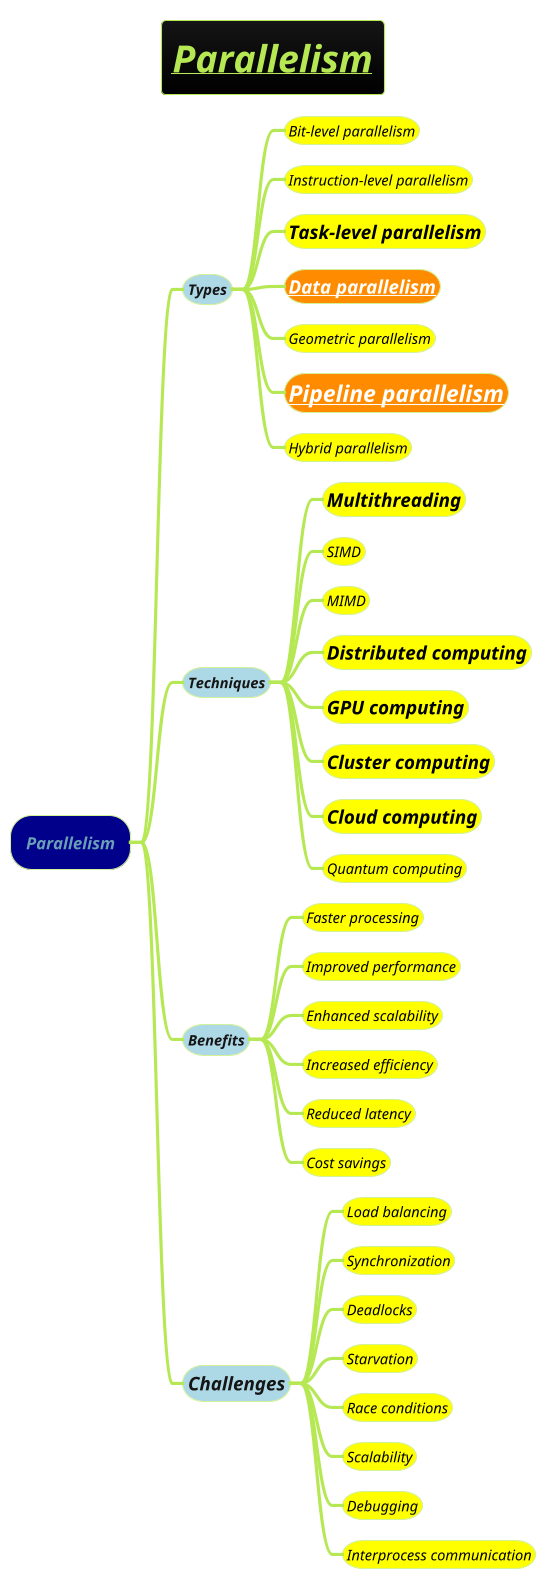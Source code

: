 @startmindmap
title =<i><b><u>Parallelism
!theme hacker






*[#darkblue] <i>Parallelism
**[#lightblue] <i><color #blac><size:14>Types
***[#yellow] <i><color #black><size:14>Bit-level parallelism
***[#yellow] <i><color #black><size:14>Instruction-level parallelism
***[#yellow] <i><color #black><size:18>**Task-level parallelism**
***[#darkorange] <i><color #black><size:18><b>[[Data-Parallelism.puml Data parallelism]]
***[#yellow] <i><color #black><size:14>Geometric parallelism
***[#darkorange] <i><color #black><size:22><b>[[docs/3-programming-languages/Venkat-Subramaniam/Imperative-vs-Functional-Which-one-to-Choose.puml Pipeline parallelism]]
***[#yellow] <i><color #black><size:14>Hybrid parallelism
**[#lightblue] <i><color #blac><size:14>Techniques
***[#yellow] <i><color #black><size:18>**Multithreading**
***[#yellow] <i><color #black><size:14>SIMD
***[#yellow] <i><color #black><size:14>MIMD
***[#yellow] <i><color #black><size:18>**Distributed computing**
***[#yellow] <i><color #black><size:18>**GPU computing**
***[#yellow] <i><color #black><size:18>**Cluster computing**
***[#yellow] <i><color #black><size:18>**Cloud computing**
***[#yellow] <i><color #black><size:14>Quantum computing
**[#lightblue] <i><color #blac><size:14>Benefits
***[#yellow] <i><color #black><size:14>Faster processing
***[#yellow] <i><color #black><size:14>Improved performance
***[#yellow] <i><color #black><size:14>Enhanced scalability
***[#yellow] <i><color #black><size:14>Increased efficiency
***[#yellow] <i><color #black><size:14>Reduced latency
***[#yellow] <i><color #black><size:14>Cost savings
**[#lightblue] <i><color #blac><size:18>**Challenges**
***[#yellow] <i><color #black><size:14>Load balancing
***[#yellow] <i><color #black><size:14>Synchronization
***[#yellow] <i><color #black><size:14>Deadlocks
***[#yellow] <i><color #black><size:14>Starvation
***[#yellow] <i><color #black><size:14>Race conditions
***[#yellow] <i><color #black><size:14>Scalability
***[#yellow] <i><color #black><size:14>Debugging
***[#yellow] <i><color #black><size:14>Interprocess communication
@endmindmap
